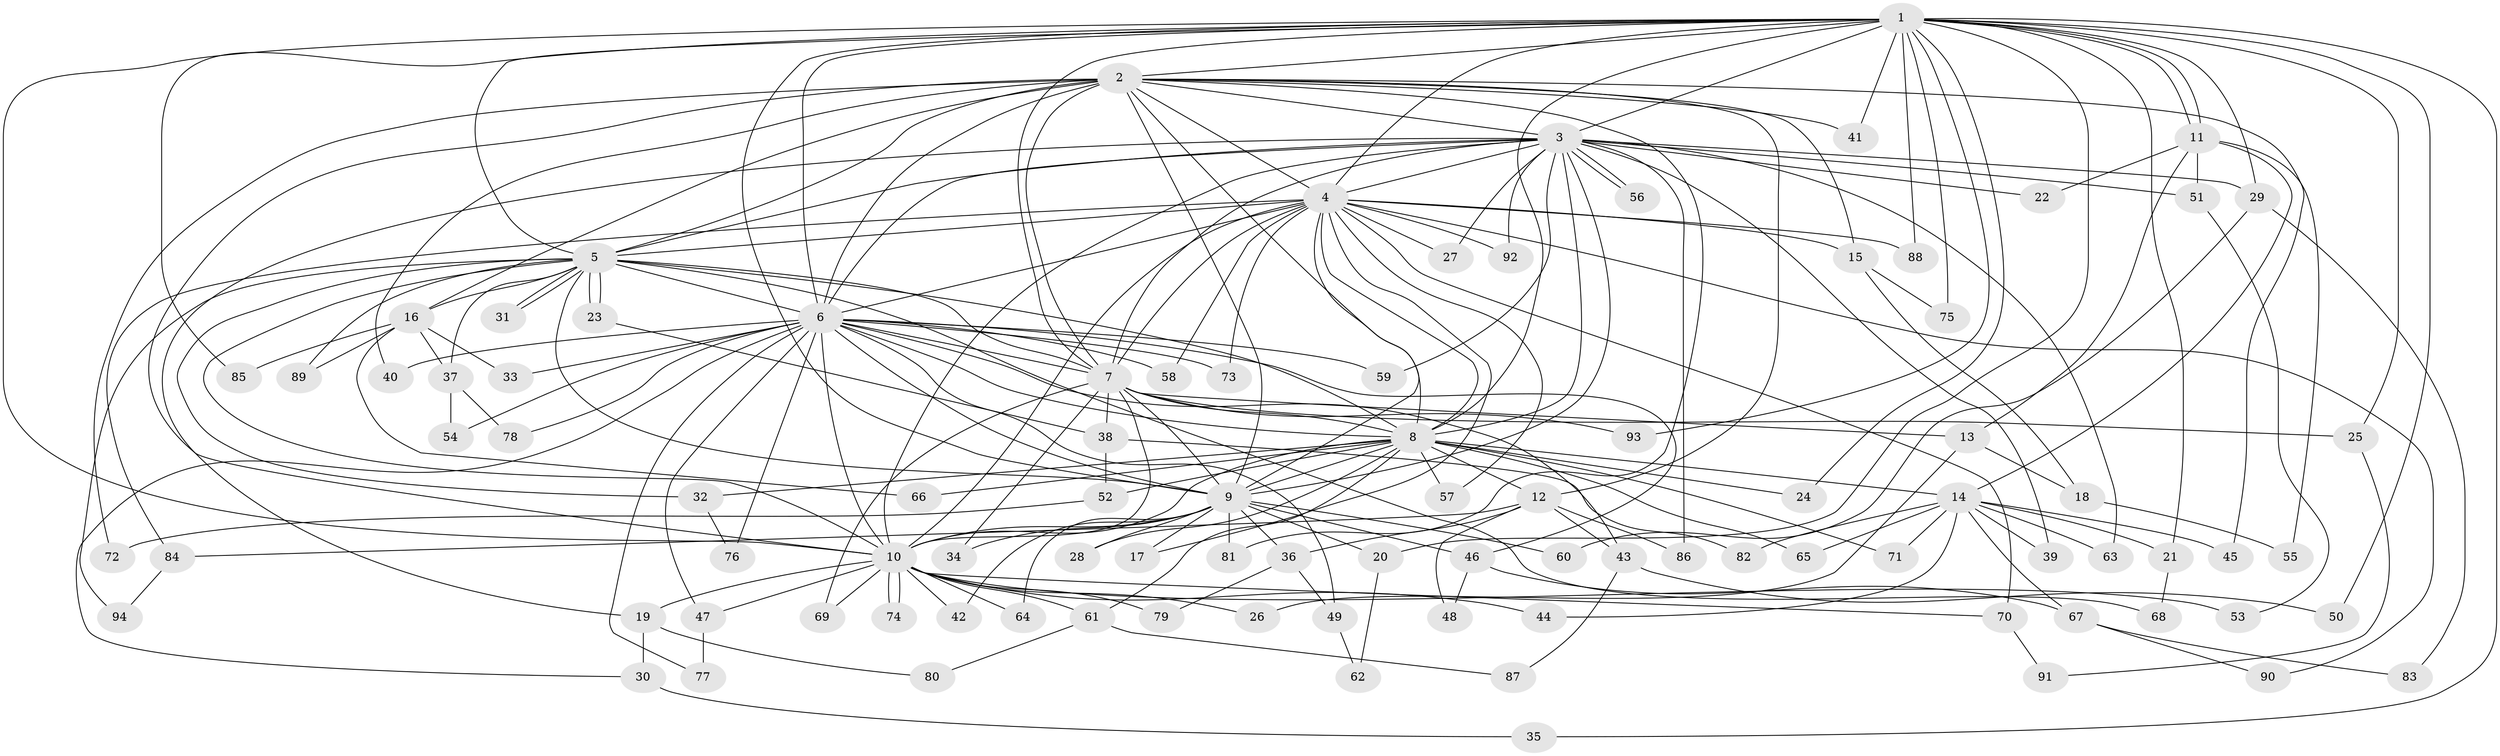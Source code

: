 // Generated by graph-tools (version 1.1) at 2025/49/03/09/25 03:49:30]
// undirected, 94 vertices, 213 edges
graph export_dot {
graph [start="1"]
  node [color=gray90,style=filled];
  1;
  2;
  3;
  4;
  5;
  6;
  7;
  8;
  9;
  10;
  11;
  12;
  13;
  14;
  15;
  16;
  17;
  18;
  19;
  20;
  21;
  22;
  23;
  24;
  25;
  26;
  27;
  28;
  29;
  30;
  31;
  32;
  33;
  34;
  35;
  36;
  37;
  38;
  39;
  40;
  41;
  42;
  43;
  44;
  45;
  46;
  47;
  48;
  49;
  50;
  51;
  52;
  53;
  54;
  55;
  56;
  57;
  58;
  59;
  60;
  61;
  62;
  63;
  64;
  65;
  66;
  67;
  68;
  69;
  70;
  71;
  72;
  73;
  74;
  75;
  76;
  77;
  78;
  79;
  80;
  81;
  82;
  83;
  84;
  85;
  86;
  87;
  88;
  89;
  90;
  91;
  92;
  93;
  94;
  1 -- 2;
  1 -- 3;
  1 -- 4;
  1 -- 5;
  1 -- 6;
  1 -- 7;
  1 -- 8;
  1 -- 9;
  1 -- 10;
  1 -- 11;
  1 -- 11;
  1 -- 20;
  1 -- 21;
  1 -- 24;
  1 -- 25;
  1 -- 29;
  1 -- 35;
  1 -- 41;
  1 -- 50;
  1 -- 75;
  1 -- 85;
  1 -- 88;
  1 -- 93;
  2 -- 3;
  2 -- 4;
  2 -- 5;
  2 -- 6;
  2 -- 7;
  2 -- 8;
  2 -- 9;
  2 -- 10;
  2 -- 12;
  2 -- 15;
  2 -- 16;
  2 -- 40;
  2 -- 41;
  2 -- 45;
  2 -- 72;
  2 -- 81;
  3 -- 4;
  3 -- 5;
  3 -- 6;
  3 -- 7;
  3 -- 8;
  3 -- 9;
  3 -- 10;
  3 -- 19;
  3 -- 22;
  3 -- 27;
  3 -- 29;
  3 -- 39;
  3 -- 51;
  3 -- 56;
  3 -- 56;
  3 -- 59;
  3 -- 63;
  3 -- 86;
  3 -- 92;
  4 -- 5;
  4 -- 6;
  4 -- 7;
  4 -- 8;
  4 -- 9;
  4 -- 10;
  4 -- 15;
  4 -- 17;
  4 -- 27;
  4 -- 57;
  4 -- 58;
  4 -- 70;
  4 -- 73;
  4 -- 84;
  4 -- 88;
  4 -- 90;
  4 -- 92;
  5 -- 6;
  5 -- 7;
  5 -- 8;
  5 -- 9;
  5 -- 10;
  5 -- 16;
  5 -- 23;
  5 -- 23;
  5 -- 31;
  5 -- 31;
  5 -- 32;
  5 -- 37;
  5 -- 68;
  5 -- 89;
  5 -- 94;
  6 -- 7;
  6 -- 8;
  6 -- 9;
  6 -- 10;
  6 -- 30;
  6 -- 33;
  6 -- 40;
  6 -- 43;
  6 -- 46;
  6 -- 47;
  6 -- 49;
  6 -- 54;
  6 -- 58;
  6 -- 59;
  6 -- 73;
  6 -- 76;
  6 -- 77;
  6 -- 78;
  7 -- 8;
  7 -- 9;
  7 -- 10;
  7 -- 13;
  7 -- 25;
  7 -- 34;
  7 -- 38;
  7 -- 69;
  7 -- 93;
  8 -- 9;
  8 -- 10;
  8 -- 12;
  8 -- 14;
  8 -- 24;
  8 -- 28;
  8 -- 32;
  8 -- 52;
  8 -- 57;
  8 -- 61;
  8 -- 65;
  8 -- 66;
  8 -- 71;
  9 -- 10;
  9 -- 17;
  9 -- 20;
  9 -- 28;
  9 -- 34;
  9 -- 36;
  9 -- 42;
  9 -- 46;
  9 -- 60;
  9 -- 64;
  9 -- 81;
  10 -- 19;
  10 -- 26;
  10 -- 42;
  10 -- 44;
  10 -- 47;
  10 -- 53;
  10 -- 61;
  10 -- 64;
  10 -- 69;
  10 -- 70;
  10 -- 74;
  10 -- 74;
  10 -- 79;
  11 -- 13;
  11 -- 14;
  11 -- 22;
  11 -- 51;
  11 -- 55;
  12 -- 36;
  12 -- 43;
  12 -- 48;
  12 -- 84;
  12 -- 86;
  13 -- 18;
  13 -- 26;
  14 -- 21;
  14 -- 39;
  14 -- 44;
  14 -- 45;
  14 -- 63;
  14 -- 65;
  14 -- 67;
  14 -- 71;
  14 -- 82;
  15 -- 18;
  15 -- 75;
  16 -- 33;
  16 -- 37;
  16 -- 66;
  16 -- 85;
  16 -- 89;
  18 -- 55;
  19 -- 30;
  19 -- 80;
  20 -- 62;
  21 -- 68;
  23 -- 38;
  25 -- 91;
  29 -- 60;
  29 -- 83;
  30 -- 35;
  32 -- 76;
  36 -- 49;
  36 -- 79;
  37 -- 54;
  37 -- 78;
  38 -- 52;
  38 -- 82;
  43 -- 50;
  43 -- 87;
  46 -- 48;
  46 -- 67;
  47 -- 77;
  49 -- 62;
  51 -- 53;
  52 -- 72;
  61 -- 80;
  61 -- 87;
  67 -- 83;
  67 -- 90;
  70 -- 91;
  84 -- 94;
}
